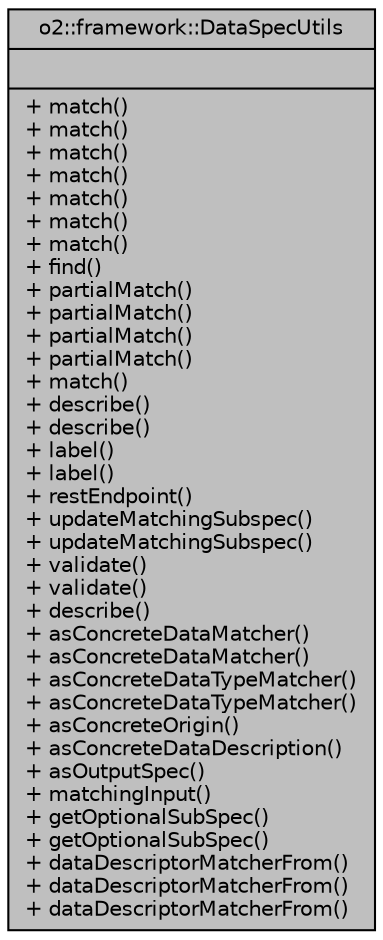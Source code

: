 digraph "o2::framework::DataSpecUtils"
{
 // INTERACTIVE_SVG=YES
  bgcolor="transparent";
  edge [fontname="Helvetica",fontsize="10",labelfontname="Helvetica",labelfontsize="10"];
  node [fontname="Helvetica",fontsize="10",shape=record];
  Node1 [label="{o2::framework::DataSpecUtils\n||+ match()\l+ match()\l+ match()\l+ match()\l+ match()\l+ match()\l+ match()\l+ find()\l+ partialMatch()\l+ partialMatch()\l+ partialMatch()\l+ partialMatch()\l+ match()\l+ describe()\l+ describe()\l+ label()\l+ label()\l+ restEndpoint()\l+ updateMatchingSubspec()\l+ updateMatchingSubspec()\l+ validate()\l+ validate()\l+ describe()\l+ asConcreteDataMatcher()\l+ asConcreteDataMatcher()\l+ asConcreteDataTypeMatcher()\l+ asConcreteDataTypeMatcher()\l+ asConcreteOrigin()\l+ asConcreteDataDescription()\l+ asOutputSpec()\l+ matchingInput()\l+ getOptionalSubSpec()\l+ getOptionalSubSpec()\l+ dataDescriptorMatcherFrom()\l+ dataDescriptorMatcherFrom()\l+ dataDescriptorMatcherFrom()\l}",height=0.2,width=0.4,color="black", fillcolor="grey75", style="filled", fontcolor="black"];
}
